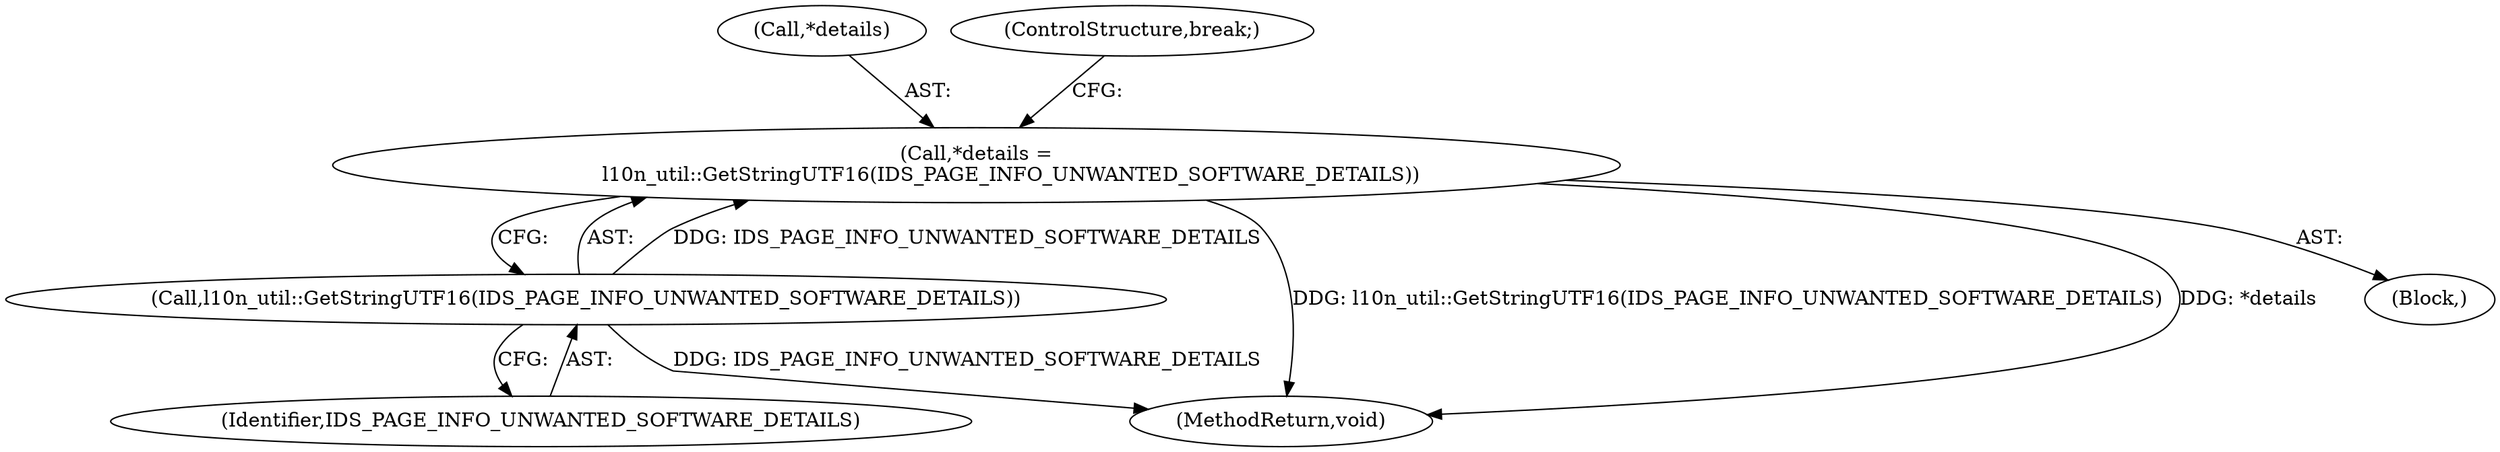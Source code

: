 digraph "0_Chrome_7cde8513c12a6e8ec5d1d1eb1cfd078d9adad3ef_0@pointer" {
"1000138" [label="(Call,*details =\n           l10n_util::GetStringUTF16(IDS_PAGE_INFO_UNWANTED_SOFTWARE_DETAILS))"];
"1000141" [label="(Call,l10n_util::GetStringUTF16(IDS_PAGE_INFO_UNWANTED_SOFTWARE_DETAILS))"];
"1000142" [label="(Identifier,IDS_PAGE_INFO_UNWANTED_SOFTWARE_DETAILS)"];
"1000138" [label="(Call,*details =\n           l10n_util::GetStringUTF16(IDS_PAGE_INFO_UNWANTED_SOFTWARE_DETAILS))"];
"1000141" [label="(Call,l10n_util::GetStringUTF16(IDS_PAGE_INFO_UNWANTED_SOFTWARE_DETAILS))"];
"1000183" [label="(MethodReturn,void)"];
"1000139" [label="(Call,*details)"];
"1000143" [label="(ControlStructure,break;)"];
"1000107" [label="(Block,)"];
"1000138" -> "1000107"  [label="AST: "];
"1000138" -> "1000141"  [label="CFG: "];
"1000139" -> "1000138"  [label="AST: "];
"1000141" -> "1000138"  [label="AST: "];
"1000143" -> "1000138"  [label="CFG: "];
"1000138" -> "1000183"  [label="DDG: l10n_util::GetStringUTF16(IDS_PAGE_INFO_UNWANTED_SOFTWARE_DETAILS)"];
"1000138" -> "1000183"  [label="DDG: *details"];
"1000141" -> "1000138"  [label="DDG: IDS_PAGE_INFO_UNWANTED_SOFTWARE_DETAILS"];
"1000141" -> "1000142"  [label="CFG: "];
"1000142" -> "1000141"  [label="AST: "];
"1000141" -> "1000183"  [label="DDG: IDS_PAGE_INFO_UNWANTED_SOFTWARE_DETAILS"];
}
